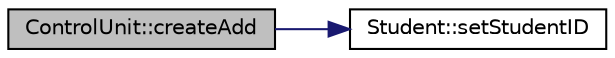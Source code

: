 digraph "ControlUnit::createAdd"
{
 // LATEX_PDF_SIZE
  edge [fontname="Helvetica",fontsize="10",labelfontname="Helvetica",labelfontsize="10"];
  node [fontname="Helvetica",fontsize="10",shape=record];
  rankdir="LR";
  Node1 [label="ControlUnit::createAdd",height=0.2,width=0.4,color="black", fillcolor="grey75", style="filled", fontcolor="black",tooltip="Creates a request of type add."];
  Node1 -> Node2 [color="midnightblue",fontsize="10",style="solid"];
  Node2 [label="Student::setStudentID",height=0.2,width=0.4,color="black", fillcolor="white", style="filled",URL="$class_student.html#aa061a0b43cd8c617edf76a28c31b5300",tooltip="Sets the student ID."];
}

